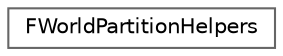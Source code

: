 digraph "Graphical Class Hierarchy"
{
 // INTERACTIVE_SVG=YES
 // LATEX_PDF_SIZE
  bgcolor="transparent";
  edge [fontname=Helvetica,fontsize=10,labelfontname=Helvetica,labelfontsize=10];
  node [fontname=Helvetica,fontsize=10,shape=box,height=0.2,width=0.4];
  rankdir="LR";
  Node0 [id="Node000000",label="FWorldPartitionHelpers",height=0.2,width=0.4,color="grey40", fillcolor="white", style="filled",URL="$d5/d15/classFWorldPartitionHelpers.html",tooltip=" "];
}
